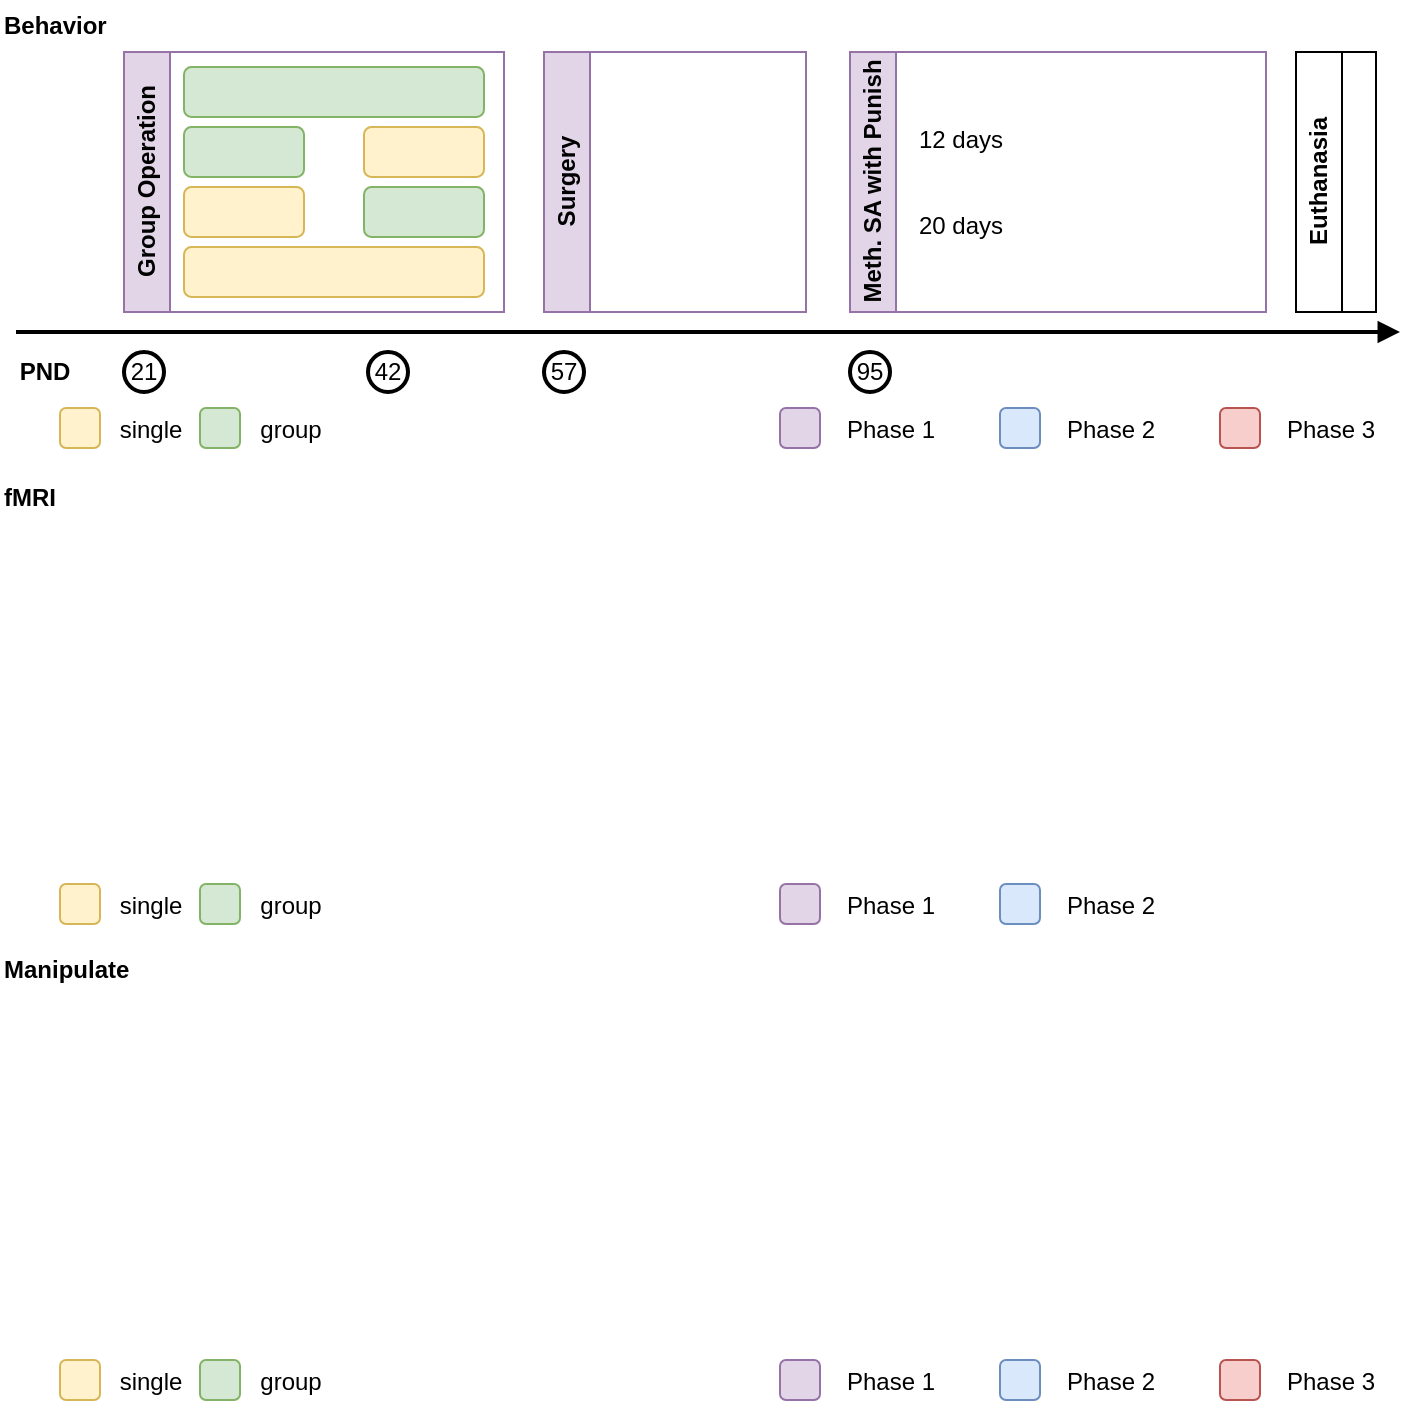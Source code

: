 <mxfile version="26.0.9">
  <diagram name="Page-1" id="I2RzQkV2m2pnWG8UewLT">
    <mxGraphModel dx="1462" dy="711" grid="0" gridSize="10" guides="1" tooltips="1" connect="1" arrows="1" fold="1" page="1" pageScale="1" pageWidth="709" pageHeight="236" math="0" shadow="0">
      <root>
        <mxCell id="0" />
        <mxCell id="1" parent="0" />
        <mxCell id="CC86WL3dVChZbo9_PTtD-1" value="" style="endArrow=block;html=1;rounded=0;endFill=1;strokeWidth=2;" parent="1" edge="1">
          <mxGeometry relative="1" as="geometry">
            <mxPoint x="8" y="166" as="sourcePoint" />
            <mxPoint x="700" y="166" as="targetPoint" />
          </mxGeometry>
        </mxCell>
        <mxCell id="CC86WL3dVChZbo9_PTtD-9" value="Group Operation" style="swimlane;horizontal=0;whiteSpace=wrap;html=1;fillColor=#e1d5e7;strokeColor=#9673a6;" parent="1" vertex="1">
          <mxGeometry x="62" y="26" width="190" height="130" as="geometry">
            <mxRectangle x="40" y="160" width="40" height="120" as="alternateBounds" />
          </mxGeometry>
        </mxCell>
        <mxCell id="CC86WL3dVChZbo9_PTtD-13" value="" style="rounded=1;whiteSpace=wrap;html=1;fillColor=#fff2cc;strokeColor=#d6b656;" parent="CC86WL3dVChZbo9_PTtD-9" vertex="1">
          <mxGeometry x="30" y="97.5" width="150" height="25" as="geometry" />
        </mxCell>
        <mxCell id="CC86WL3dVChZbo9_PTtD-14" value="" style="rounded=1;whiteSpace=wrap;html=1;fillColor=#d5e8d4;strokeColor=#82b366;" parent="CC86WL3dVChZbo9_PTtD-9" vertex="1">
          <mxGeometry x="30" y="7.5" width="150" height="25" as="geometry" />
        </mxCell>
        <mxCell id="CC86WL3dVChZbo9_PTtD-15" value="" style="rounded=1;whiteSpace=wrap;html=1;fillColor=#d5e8d4;strokeColor=#82b366;" parent="CC86WL3dVChZbo9_PTtD-9" vertex="1">
          <mxGeometry x="30" y="37.5" width="60" height="25" as="geometry" />
        </mxCell>
        <mxCell id="CC86WL3dVChZbo9_PTtD-16" value="" style="rounded=1;whiteSpace=wrap;html=1;fillColor=#fff2cc;strokeColor=#d6b656;" parent="CC86WL3dVChZbo9_PTtD-9" vertex="1">
          <mxGeometry x="120" y="37.5" width="60" height="25" as="geometry" />
        </mxCell>
        <mxCell id="CC86WL3dVChZbo9_PTtD-17" value="" style="rounded=1;whiteSpace=wrap;html=1;fillColor=#fff2cc;strokeColor=#d6b656;" parent="CC86WL3dVChZbo9_PTtD-9" vertex="1">
          <mxGeometry x="30" y="67.5" width="60" height="25" as="geometry" />
        </mxCell>
        <mxCell id="CC86WL3dVChZbo9_PTtD-18" value="" style="rounded=1;whiteSpace=wrap;html=1;fillColor=#d5e8d4;strokeColor=#82b366;" parent="CC86WL3dVChZbo9_PTtD-9" vertex="1">
          <mxGeometry x="120" y="67.5" width="60" height="25" as="geometry" />
        </mxCell>
        <mxCell id="CC86WL3dVChZbo9_PTtD-10" value="21" style="ellipse;whiteSpace=wrap;html=1;aspect=fixed;strokeWidth=2;" parent="1" vertex="1">
          <mxGeometry x="62" y="176" width="20" height="20" as="geometry" />
        </mxCell>
        <mxCell id="CC86WL3dVChZbo9_PTtD-11" value="57" style="ellipse;whiteSpace=wrap;html=1;aspect=fixed;strokeWidth=2;" parent="1" vertex="1">
          <mxGeometry x="272" y="176" width="20" height="20" as="geometry" />
        </mxCell>
        <mxCell id="CC86WL3dVChZbo9_PTtD-19" value="Surgery" style="swimlane;horizontal=0;whiteSpace=wrap;html=1;fillColor=#e1d5e7;strokeColor=#9673a6;" parent="1" vertex="1">
          <mxGeometry x="272" y="26" width="131" height="130" as="geometry">
            <mxRectangle x="311" y="26" width="40" height="120" as="alternateBounds" />
          </mxGeometry>
        </mxCell>
        <mxCell id="CC86WL3dVChZbo9_PTtD-26" value="Meth. SA with Punish" style="swimlane;horizontal=0;whiteSpace=wrap;html=1;fillColor=#e1d5e7;strokeColor=#9673a6;" parent="1" vertex="1">
          <mxGeometry x="425" y="26" width="208" height="130" as="geometry">
            <mxRectangle x="40" y="160" width="40" height="120" as="alternateBounds" />
          </mxGeometry>
        </mxCell>
        <mxCell id="CC86WL3dVChZbo9_PTtD-32" value="&lt;div&gt;12 days&lt;/div&gt;&lt;div&gt;&lt;br&gt;&lt;/div&gt;&lt;div&gt;&lt;br&gt;&lt;/div&gt;20 days" style="text;html=1;align=center;verticalAlign=middle;resizable=0;points=[];autosize=1;strokeColor=none;fillColor=none;" parent="CC86WL3dVChZbo9_PTtD-26" vertex="1">
          <mxGeometry x="20" y="30" width="70" height="70" as="geometry" />
        </mxCell>
        <mxCell id="CC86WL3dVChZbo9_PTtD-31" value="95" style="ellipse;whiteSpace=wrap;html=1;aspect=fixed;strokeWidth=2;" parent="1" vertex="1">
          <mxGeometry x="425" y="176" width="20" height="20" as="geometry" />
        </mxCell>
        <mxCell id="CC86WL3dVChZbo9_PTtD-52" value="Euthanasia" style="swimlane;horizontal=0;whiteSpace=wrap;html=1;" parent="1" vertex="1">
          <mxGeometry x="648" y="26" width="40" height="130" as="geometry">
            <mxRectangle x="40" y="160" width="40" height="120" as="alternateBounds" />
          </mxGeometry>
        </mxCell>
        <mxCell id="CC86WL3dVChZbo9_PTtD-39" value="" style="rounded=1;whiteSpace=wrap;html=1;fillColor=#fff2cc;strokeColor=#d6b656;" parent="1" vertex="1">
          <mxGeometry x="30" y="204" width="20" height="20" as="geometry" />
        </mxCell>
        <mxCell id="CC86WL3dVChZbo9_PTtD-41" value="single" style="text;html=1;align=center;verticalAlign=bottom;resizable=0;points=[];autosize=1;strokeColor=none;fillColor=none;" parent="1" vertex="1">
          <mxGeometry x="50" y="194" width="50" height="30" as="geometry" />
        </mxCell>
        <mxCell id="CC86WL3dVChZbo9_PTtD-40" value="" style="rounded=1;whiteSpace=wrap;html=1;fillColor=#d5e8d4;strokeColor=#82b366;" parent="1" vertex="1">
          <mxGeometry x="100" y="204" width="20" height="20" as="geometry" />
        </mxCell>
        <mxCell id="CC86WL3dVChZbo9_PTtD-42" value="group" style="text;html=1;align=center;verticalAlign=bottom;resizable=0;points=[];autosize=1;strokeColor=none;fillColor=none;" parent="1" vertex="1">
          <mxGeometry x="120" y="194" width="50" height="30" as="geometry" />
        </mxCell>
        <mxCell id="CC86WL3dVChZbo9_PTtD-44" value="Phase 1" style="text;html=1;align=center;verticalAlign=bottom;resizable=0;points=[];autosize=1;strokeColor=none;fillColor=none;" parent="1" vertex="1">
          <mxGeometry x="410" y="194" width="70" height="30" as="geometry" />
        </mxCell>
        <mxCell id="CC86WL3dVChZbo9_PTtD-48" value="" style="rounded=1;whiteSpace=wrap;html=1;fillColor=#e1d5e7;strokeColor=#9673a6;" parent="1" vertex="1">
          <mxGeometry x="390" y="204" width="20" height="20" as="geometry" />
        </mxCell>
        <mxCell id="CC86WL3dVChZbo9_PTtD-46" value="Phase 2" style="text;html=1;align=center;verticalAlign=bottom;resizable=0;points=[];autosize=1;strokeColor=none;fillColor=none;" parent="1" vertex="1">
          <mxGeometry x="520" y="194" width="70" height="30" as="geometry" />
        </mxCell>
        <mxCell id="CC86WL3dVChZbo9_PTtD-49" value="" style="rounded=1;whiteSpace=wrap;html=1;fillColor=#dae8fc;strokeColor=#6c8ebf;" parent="1" vertex="1">
          <mxGeometry x="500" y="204" width="20" height="20" as="geometry" />
        </mxCell>
        <mxCell id="CC86WL3dVChZbo9_PTtD-47" value="Phase 3" style="text;html=1;align=center;verticalAlign=bottom;resizable=0;points=[];autosize=1;strokeColor=none;fillColor=none;" parent="1" vertex="1">
          <mxGeometry x="630" y="194" width="70" height="30" as="geometry" />
        </mxCell>
        <mxCell id="CC86WL3dVChZbo9_PTtD-51" value="" style="rounded=1;whiteSpace=wrap;html=1;fillColor=#f8cecc;strokeColor=#b85450;" parent="1" vertex="1">
          <mxGeometry x="610" y="204" width="20" height="20" as="geometry" />
        </mxCell>
        <mxCell id="CC86WL3dVChZbo9_PTtD-117" value="" style="rounded=1;whiteSpace=wrap;html=1;fillColor=#fff2cc;strokeColor=#d6b656;" parent="1" vertex="1">
          <mxGeometry x="30" y="442" width="20" height="20" as="geometry" />
        </mxCell>
        <mxCell id="CC86WL3dVChZbo9_PTtD-118" value="single" style="text;html=1;align=center;verticalAlign=bottom;resizable=0;points=[];autosize=1;strokeColor=none;fillColor=none;" parent="1" vertex="1">
          <mxGeometry x="50" y="432" width="50" height="30" as="geometry" />
        </mxCell>
        <mxCell id="CC86WL3dVChZbo9_PTtD-119" value="" style="rounded=1;whiteSpace=wrap;html=1;fillColor=#d5e8d4;strokeColor=#82b366;" parent="1" vertex="1">
          <mxGeometry x="100" y="442" width="20" height="20" as="geometry" />
        </mxCell>
        <mxCell id="CC86WL3dVChZbo9_PTtD-120" value="group" style="text;html=1;align=center;verticalAlign=bottom;resizable=0;points=[];autosize=1;strokeColor=none;fillColor=none;" parent="1" vertex="1">
          <mxGeometry x="120" y="432" width="50" height="30" as="geometry" />
        </mxCell>
        <mxCell id="CC86WL3dVChZbo9_PTtD-121" value="Phase 1" style="text;html=1;align=center;verticalAlign=bottom;resizable=0;points=[];autosize=1;strokeColor=none;fillColor=none;" parent="1" vertex="1">
          <mxGeometry x="410" y="432" width="70" height="30" as="geometry" />
        </mxCell>
        <mxCell id="CC86WL3dVChZbo9_PTtD-122" value="" style="rounded=1;whiteSpace=wrap;html=1;fillColor=#e1d5e7;strokeColor=#9673a6;" parent="1" vertex="1">
          <mxGeometry x="390" y="442" width="20" height="20" as="geometry" />
        </mxCell>
        <mxCell id="CC86WL3dVChZbo9_PTtD-123" value="Phase 2" style="text;html=1;align=center;verticalAlign=bottom;resizable=0;points=[];autosize=1;strokeColor=none;fillColor=none;" parent="1" vertex="1">
          <mxGeometry x="520" y="432" width="70" height="30" as="geometry" />
        </mxCell>
        <mxCell id="CC86WL3dVChZbo9_PTtD-124" value="" style="rounded=1;whiteSpace=wrap;html=1;fillColor=#dae8fc;strokeColor=#6c8ebf;" parent="1" vertex="1">
          <mxGeometry x="500" y="442" width="20" height="20" as="geometry" />
        </mxCell>
        <mxCell id="CC86WL3dVChZbo9_PTtD-129" value="42" style="ellipse;whiteSpace=wrap;html=1;aspect=fixed;strokeWidth=2;" parent="1" vertex="1">
          <mxGeometry x="184" y="176" width="20" height="20" as="geometry" />
        </mxCell>
        <mxCell id="CC86WL3dVChZbo9_PTtD-152" value="" style="rounded=1;whiteSpace=wrap;html=1;fillColor=#fff2cc;strokeColor=#d6b656;" parent="1" vertex="1">
          <mxGeometry x="30" y="680" width="20" height="20" as="geometry" />
        </mxCell>
        <mxCell id="CC86WL3dVChZbo9_PTtD-153" value="single" style="text;html=1;align=center;verticalAlign=bottom;resizable=0;points=[];autosize=1;strokeColor=none;fillColor=none;" parent="1" vertex="1">
          <mxGeometry x="50" y="670" width="50" height="30" as="geometry" />
        </mxCell>
        <mxCell id="CC86WL3dVChZbo9_PTtD-154" value="" style="rounded=1;whiteSpace=wrap;html=1;fillColor=#d5e8d4;strokeColor=#82b366;" parent="1" vertex="1">
          <mxGeometry x="100" y="680" width="20" height="20" as="geometry" />
        </mxCell>
        <mxCell id="CC86WL3dVChZbo9_PTtD-155" value="group" style="text;html=1;align=center;verticalAlign=bottom;resizable=0;points=[];autosize=1;strokeColor=none;fillColor=none;" parent="1" vertex="1">
          <mxGeometry x="120" y="670" width="50" height="30" as="geometry" />
        </mxCell>
        <mxCell id="CC86WL3dVChZbo9_PTtD-156" value="Phase 1" style="text;html=1;align=center;verticalAlign=bottom;resizable=0;points=[];autosize=1;strokeColor=none;fillColor=none;" parent="1" vertex="1">
          <mxGeometry x="410" y="670" width="70" height="30" as="geometry" />
        </mxCell>
        <mxCell id="CC86WL3dVChZbo9_PTtD-157" value="" style="rounded=1;whiteSpace=wrap;html=1;fillColor=#e1d5e7;strokeColor=#9673a6;" parent="1" vertex="1">
          <mxGeometry x="390" y="680" width="20" height="20" as="geometry" />
        </mxCell>
        <mxCell id="CC86WL3dVChZbo9_PTtD-158" value="Phase 2" style="text;html=1;align=center;verticalAlign=bottom;resizable=0;points=[];autosize=1;strokeColor=none;fillColor=none;" parent="1" vertex="1">
          <mxGeometry x="520" y="670" width="70" height="30" as="geometry" />
        </mxCell>
        <mxCell id="CC86WL3dVChZbo9_PTtD-159" value="" style="rounded=1;whiteSpace=wrap;html=1;fillColor=#dae8fc;strokeColor=#6c8ebf;" parent="1" vertex="1">
          <mxGeometry x="500" y="680" width="20" height="20" as="geometry" />
        </mxCell>
        <mxCell id="CC86WL3dVChZbo9_PTtD-196" value="Phase 3" style="text;html=1;align=center;verticalAlign=bottom;resizable=0;points=[];autosize=1;strokeColor=none;fillColor=none;" parent="1" vertex="1">
          <mxGeometry x="630" y="670" width="70" height="30" as="geometry" />
        </mxCell>
        <mxCell id="CC86WL3dVChZbo9_PTtD-197" value="" style="rounded=1;whiteSpace=wrap;html=1;fillColor=#f8cecc;strokeColor=#b85450;" parent="1" vertex="1">
          <mxGeometry x="610" y="680" width="20" height="20" as="geometry" />
        </mxCell>
        <mxCell id="fP5M8shgC96ckiccFGSR-3" value="PND" style="text;html=1;align=center;verticalAlign=middle;resizable=0;points=[];autosize=1;strokeColor=none;fillColor=none;fontStyle=1" parent="1" vertex="1">
          <mxGeometry y="173" width="43" height="26" as="geometry" />
        </mxCell>
        <mxCell id="fP5M8shgC96ckiccFGSR-6" value="Behavior" style="text;html=1;align=left;verticalAlign=middle;resizable=0;points=[];autosize=1;strokeColor=none;fillColor=none;fontStyle=1" parent="1" vertex="1">
          <mxGeometry width="65" height="26" as="geometry" />
        </mxCell>
        <mxCell id="fP5M8shgC96ckiccFGSR-7" value="fMRI" style="text;html=1;align=left;verticalAlign=middle;resizable=0;points=[];autosize=1;strokeColor=none;fillColor=none;fontStyle=1" parent="1" vertex="1">
          <mxGeometry y="236" width="43" height="26" as="geometry" />
        </mxCell>
        <mxCell id="fP5M8shgC96ckiccFGSR-8" value="Manipulate" style="text;html=1;align=left;verticalAlign=middle;resizable=0;points=[];autosize=1;strokeColor=none;fillColor=none;fontStyle=1" parent="1" vertex="1">
          <mxGeometry y="472" width="77" height="26" as="geometry" />
        </mxCell>
      </root>
    </mxGraphModel>
  </diagram>
</mxfile>

